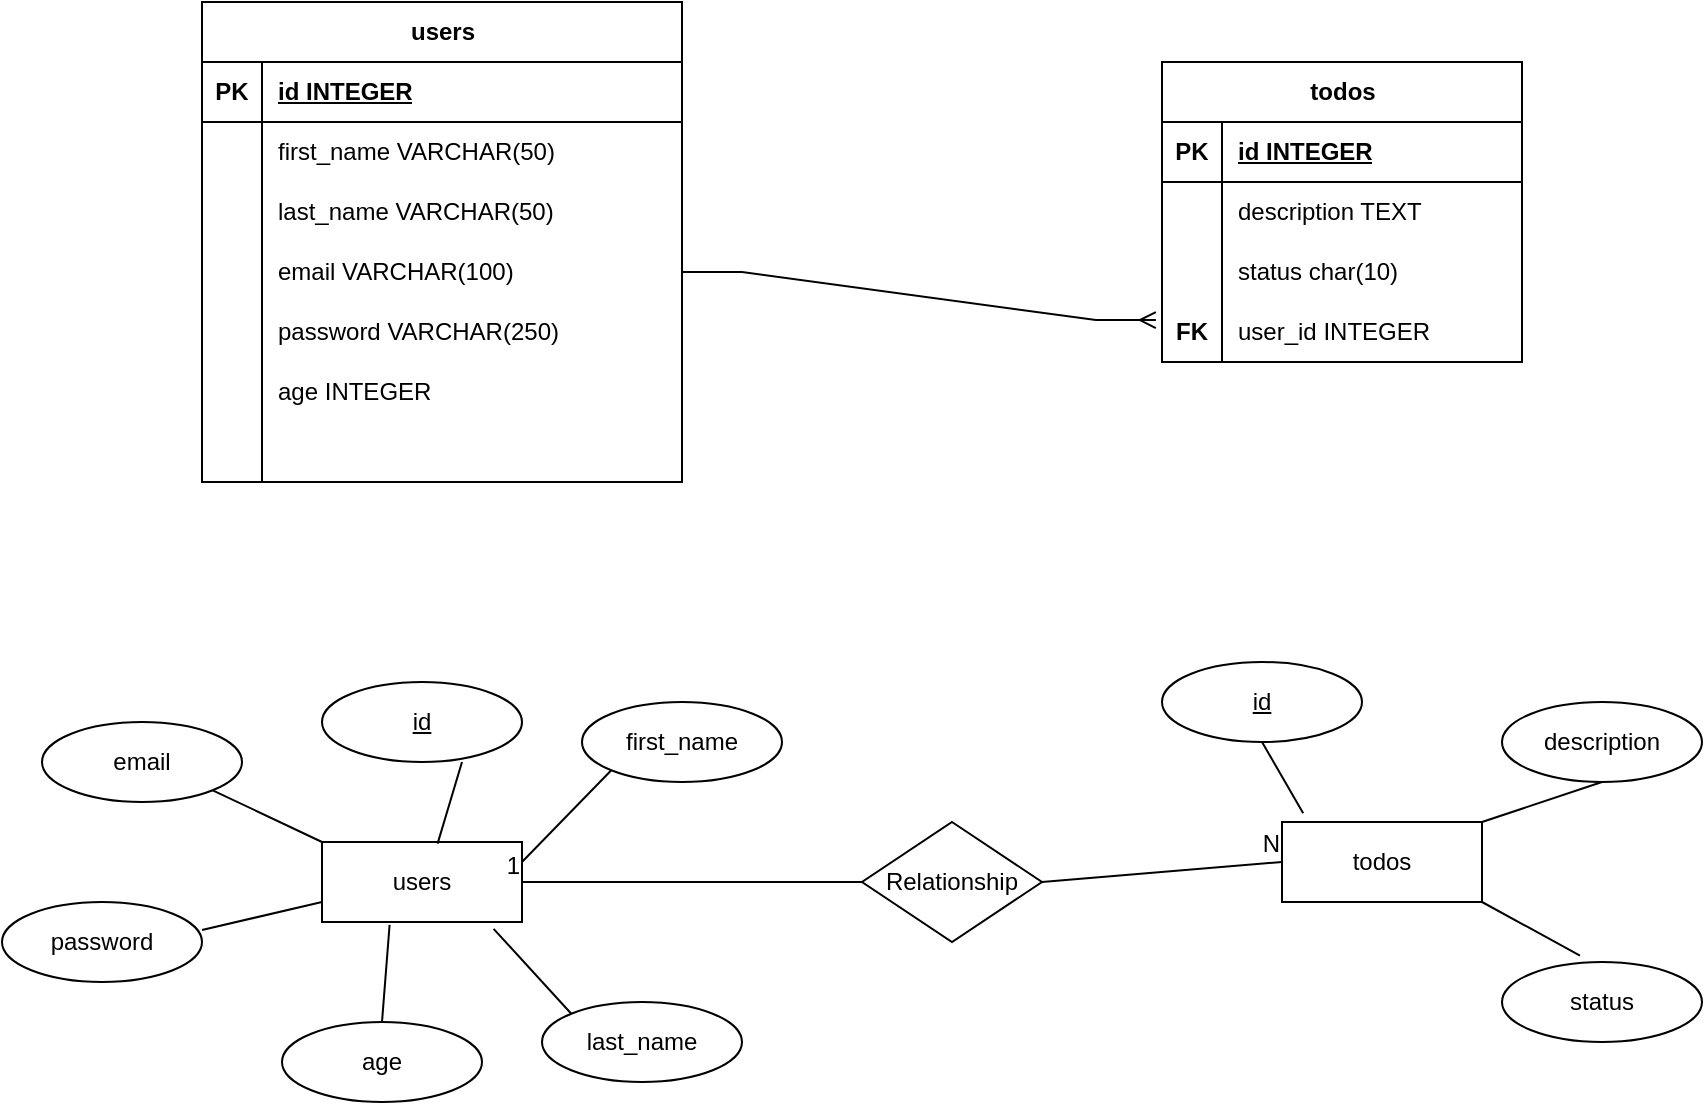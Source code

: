 <mxfile version="21.6.9" type="device">
  <diagram name="Page-1" id="Xf9TY3YVEowNOXQtt6kf">
    <mxGraphModel dx="1778" dy="562" grid="1" gridSize="10" guides="1" tooltips="1" connect="1" arrows="1" fold="1" page="1" pageScale="1" pageWidth="850" pageHeight="1100" math="0" shadow="0">
      <root>
        <mxCell id="0" />
        <mxCell id="1" parent="0" />
        <mxCell id="tWDtZPANS0g-Tg_cm4XH-1" value="users" style="shape=table;startSize=30;container=1;collapsible=1;childLayout=tableLayout;fixedRows=1;rowLines=0;fontStyle=1;align=center;resizeLast=1;html=1;" vertex="1" parent="1">
          <mxGeometry x="30" y="110" width="240" height="240" as="geometry" />
        </mxCell>
        <mxCell id="tWDtZPANS0g-Tg_cm4XH-2" value="" style="shape=tableRow;horizontal=0;startSize=0;swimlaneHead=0;swimlaneBody=0;fillColor=none;collapsible=0;dropTarget=0;points=[[0,0.5],[1,0.5]];portConstraint=eastwest;top=0;left=0;right=0;bottom=1;" vertex="1" parent="tWDtZPANS0g-Tg_cm4XH-1">
          <mxGeometry y="30" width="240" height="30" as="geometry" />
        </mxCell>
        <mxCell id="tWDtZPANS0g-Tg_cm4XH-3" value="PK" style="shape=partialRectangle;connectable=0;fillColor=none;top=0;left=0;bottom=0;right=0;fontStyle=1;overflow=hidden;whiteSpace=wrap;html=1;" vertex="1" parent="tWDtZPANS0g-Tg_cm4XH-2">
          <mxGeometry width="30" height="30" as="geometry">
            <mxRectangle width="30" height="30" as="alternateBounds" />
          </mxGeometry>
        </mxCell>
        <mxCell id="tWDtZPANS0g-Tg_cm4XH-4" value="id INTEGER" style="shape=partialRectangle;connectable=0;fillColor=none;top=0;left=0;bottom=0;right=0;align=left;spacingLeft=6;fontStyle=5;overflow=hidden;whiteSpace=wrap;html=1;" vertex="1" parent="tWDtZPANS0g-Tg_cm4XH-2">
          <mxGeometry x="30" width="210" height="30" as="geometry">
            <mxRectangle width="210" height="30" as="alternateBounds" />
          </mxGeometry>
        </mxCell>
        <mxCell id="tWDtZPANS0g-Tg_cm4XH-5" value="" style="shape=tableRow;horizontal=0;startSize=0;swimlaneHead=0;swimlaneBody=0;fillColor=none;collapsible=0;dropTarget=0;points=[[0,0.5],[1,0.5]];portConstraint=eastwest;top=0;left=0;right=0;bottom=0;" vertex="1" parent="tWDtZPANS0g-Tg_cm4XH-1">
          <mxGeometry y="60" width="240" height="30" as="geometry" />
        </mxCell>
        <mxCell id="tWDtZPANS0g-Tg_cm4XH-6" value="" style="shape=partialRectangle;connectable=0;fillColor=none;top=0;left=0;bottom=0;right=0;editable=1;overflow=hidden;whiteSpace=wrap;html=1;" vertex="1" parent="tWDtZPANS0g-Tg_cm4XH-5">
          <mxGeometry width="30" height="30" as="geometry">
            <mxRectangle width="30" height="30" as="alternateBounds" />
          </mxGeometry>
        </mxCell>
        <mxCell id="tWDtZPANS0g-Tg_cm4XH-7" value="first_name VARCHAR(50)" style="shape=partialRectangle;connectable=0;fillColor=none;top=0;left=0;bottom=0;right=0;align=left;spacingLeft=6;overflow=hidden;whiteSpace=wrap;html=1;" vertex="1" parent="tWDtZPANS0g-Tg_cm4XH-5">
          <mxGeometry x="30" width="210" height="30" as="geometry">
            <mxRectangle width="210" height="30" as="alternateBounds" />
          </mxGeometry>
        </mxCell>
        <mxCell id="tWDtZPANS0g-Tg_cm4XH-8" value="" style="shape=tableRow;horizontal=0;startSize=0;swimlaneHead=0;swimlaneBody=0;fillColor=none;collapsible=0;dropTarget=0;points=[[0,0.5],[1,0.5]];portConstraint=eastwest;top=0;left=0;right=0;bottom=0;" vertex="1" parent="tWDtZPANS0g-Tg_cm4XH-1">
          <mxGeometry y="90" width="240" height="30" as="geometry" />
        </mxCell>
        <mxCell id="tWDtZPANS0g-Tg_cm4XH-9" value="" style="shape=partialRectangle;connectable=0;fillColor=none;top=0;left=0;bottom=0;right=0;editable=1;overflow=hidden;whiteSpace=wrap;html=1;" vertex="1" parent="tWDtZPANS0g-Tg_cm4XH-8">
          <mxGeometry width="30" height="30" as="geometry">
            <mxRectangle width="30" height="30" as="alternateBounds" />
          </mxGeometry>
        </mxCell>
        <mxCell id="tWDtZPANS0g-Tg_cm4XH-10" value="last_name VARCHAR(50)" style="shape=partialRectangle;connectable=0;fillColor=none;top=0;left=0;bottom=0;right=0;align=left;spacingLeft=6;overflow=hidden;whiteSpace=wrap;html=1;" vertex="1" parent="tWDtZPANS0g-Tg_cm4XH-8">
          <mxGeometry x="30" width="210" height="30" as="geometry">
            <mxRectangle width="210" height="30" as="alternateBounds" />
          </mxGeometry>
        </mxCell>
        <mxCell id="tWDtZPANS0g-Tg_cm4XH-11" value="" style="shape=tableRow;horizontal=0;startSize=0;swimlaneHead=0;swimlaneBody=0;fillColor=none;collapsible=0;dropTarget=0;points=[[0,0.5],[1,0.5]];portConstraint=eastwest;top=0;left=0;right=0;bottom=0;" vertex="1" parent="tWDtZPANS0g-Tg_cm4XH-1">
          <mxGeometry y="120" width="240" height="30" as="geometry" />
        </mxCell>
        <mxCell id="tWDtZPANS0g-Tg_cm4XH-12" value="" style="shape=partialRectangle;connectable=0;fillColor=none;top=0;left=0;bottom=0;right=0;editable=1;overflow=hidden;whiteSpace=wrap;html=1;" vertex="1" parent="tWDtZPANS0g-Tg_cm4XH-11">
          <mxGeometry width="30" height="30" as="geometry">
            <mxRectangle width="30" height="30" as="alternateBounds" />
          </mxGeometry>
        </mxCell>
        <mxCell id="tWDtZPANS0g-Tg_cm4XH-13" value="email VARCHAR(100)" style="shape=partialRectangle;connectable=0;fillColor=none;top=0;left=0;bottom=0;right=0;align=left;spacingLeft=6;overflow=hidden;whiteSpace=wrap;html=1;" vertex="1" parent="tWDtZPANS0g-Tg_cm4XH-11">
          <mxGeometry x="30" width="210" height="30" as="geometry">
            <mxRectangle width="210" height="30" as="alternateBounds" />
          </mxGeometry>
        </mxCell>
        <mxCell id="tWDtZPANS0g-Tg_cm4XH-14" style="shape=tableRow;horizontal=0;startSize=0;swimlaneHead=0;swimlaneBody=0;fillColor=none;collapsible=0;dropTarget=0;points=[[0,0.5],[1,0.5]];portConstraint=eastwest;top=0;left=0;right=0;bottom=0;" vertex="1" parent="tWDtZPANS0g-Tg_cm4XH-1">
          <mxGeometry y="150" width="240" height="30" as="geometry" />
        </mxCell>
        <mxCell id="tWDtZPANS0g-Tg_cm4XH-15" style="shape=partialRectangle;connectable=0;fillColor=none;top=0;left=0;bottom=0;right=0;editable=1;overflow=hidden;whiteSpace=wrap;html=1;" vertex="1" parent="tWDtZPANS0g-Tg_cm4XH-14">
          <mxGeometry width="30" height="30" as="geometry">
            <mxRectangle width="30" height="30" as="alternateBounds" />
          </mxGeometry>
        </mxCell>
        <mxCell id="tWDtZPANS0g-Tg_cm4XH-16" value="password VARCHAR(250)" style="shape=partialRectangle;connectable=0;fillColor=none;top=0;left=0;bottom=0;right=0;align=left;spacingLeft=6;overflow=hidden;whiteSpace=wrap;html=1;" vertex="1" parent="tWDtZPANS0g-Tg_cm4XH-14">
          <mxGeometry x="30" width="210" height="30" as="geometry">
            <mxRectangle width="210" height="30" as="alternateBounds" />
          </mxGeometry>
        </mxCell>
        <mxCell id="tWDtZPANS0g-Tg_cm4XH-17" style="shape=tableRow;horizontal=0;startSize=0;swimlaneHead=0;swimlaneBody=0;fillColor=none;collapsible=0;dropTarget=0;points=[[0,0.5],[1,0.5]];portConstraint=eastwest;top=0;left=0;right=0;bottom=0;" vertex="1" parent="tWDtZPANS0g-Tg_cm4XH-1">
          <mxGeometry y="180" width="240" height="30" as="geometry" />
        </mxCell>
        <mxCell id="tWDtZPANS0g-Tg_cm4XH-18" style="shape=partialRectangle;connectable=0;fillColor=none;top=0;left=0;bottom=0;right=0;editable=1;overflow=hidden;whiteSpace=wrap;html=1;" vertex="1" parent="tWDtZPANS0g-Tg_cm4XH-17">
          <mxGeometry width="30" height="30" as="geometry">
            <mxRectangle width="30" height="30" as="alternateBounds" />
          </mxGeometry>
        </mxCell>
        <mxCell id="tWDtZPANS0g-Tg_cm4XH-19" value="age INTEGER" style="shape=partialRectangle;connectable=0;fillColor=none;top=0;left=0;bottom=0;right=0;align=left;spacingLeft=6;overflow=hidden;whiteSpace=wrap;html=1;" vertex="1" parent="tWDtZPANS0g-Tg_cm4XH-17">
          <mxGeometry x="30" width="210" height="30" as="geometry">
            <mxRectangle width="210" height="30" as="alternateBounds" />
          </mxGeometry>
        </mxCell>
        <mxCell id="tWDtZPANS0g-Tg_cm4XH-20" style="shape=tableRow;horizontal=0;startSize=0;swimlaneHead=0;swimlaneBody=0;fillColor=none;collapsible=0;dropTarget=0;points=[[0,0.5],[1,0.5]];portConstraint=eastwest;top=0;left=0;right=0;bottom=0;" vertex="1" parent="tWDtZPANS0g-Tg_cm4XH-1">
          <mxGeometry y="210" width="240" height="30" as="geometry" />
        </mxCell>
        <mxCell id="tWDtZPANS0g-Tg_cm4XH-21" style="shape=partialRectangle;connectable=0;fillColor=none;top=0;left=0;bottom=0;right=0;editable=1;overflow=hidden;whiteSpace=wrap;html=1;" vertex="1" parent="tWDtZPANS0g-Tg_cm4XH-20">
          <mxGeometry width="30" height="30" as="geometry">
            <mxRectangle width="30" height="30" as="alternateBounds" />
          </mxGeometry>
        </mxCell>
        <mxCell id="tWDtZPANS0g-Tg_cm4XH-22" style="shape=partialRectangle;connectable=0;fillColor=none;top=0;left=0;bottom=0;right=0;align=left;spacingLeft=6;overflow=hidden;whiteSpace=wrap;html=1;" vertex="1" parent="tWDtZPANS0g-Tg_cm4XH-20">
          <mxGeometry x="30" width="210" height="30" as="geometry">
            <mxRectangle width="210" height="30" as="alternateBounds" />
          </mxGeometry>
        </mxCell>
        <mxCell id="tWDtZPANS0g-Tg_cm4XH-26" value="users" style="whiteSpace=wrap;html=1;align=center;" vertex="1" parent="1">
          <mxGeometry x="90" y="530" width="100" height="40" as="geometry" />
        </mxCell>
        <mxCell id="tWDtZPANS0g-Tg_cm4XH-27" value="id" style="ellipse;whiteSpace=wrap;html=1;align=center;fontStyle=4;" vertex="1" parent="1">
          <mxGeometry x="90" y="450" width="100" height="40" as="geometry" />
        </mxCell>
        <mxCell id="tWDtZPANS0g-Tg_cm4XH-28" value="" style="endArrow=none;html=1;rounded=0;entryX=0.578;entryY=0.02;entryDx=0;entryDy=0;entryPerimeter=0;" edge="1" parent="1" target="tWDtZPANS0g-Tg_cm4XH-26">
          <mxGeometry relative="1" as="geometry">
            <mxPoint x="160" y="490" as="sourcePoint" />
            <mxPoint x="320" y="490" as="targetPoint" />
          </mxGeometry>
        </mxCell>
        <mxCell id="tWDtZPANS0g-Tg_cm4XH-29" value="first_name" style="ellipse;whiteSpace=wrap;html=1;align=center;" vertex="1" parent="1">
          <mxGeometry x="220" y="460" width="100" height="40" as="geometry" />
        </mxCell>
        <mxCell id="tWDtZPANS0g-Tg_cm4XH-31" value="" style="endArrow=none;html=1;rounded=0;exitX=1;exitY=0.25;exitDx=0;exitDy=0;entryX=0;entryY=1;entryDx=0;entryDy=0;" edge="1" parent="1" source="tWDtZPANS0g-Tg_cm4XH-26" target="tWDtZPANS0g-Tg_cm4XH-29">
          <mxGeometry relative="1" as="geometry">
            <mxPoint x="90" y="539.5" as="sourcePoint" />
            <mxPoint x="250" y="539.5" as="targetPoint" />
          </mxGeometry>
        </mxCell>
        <mxCell id="tWDtZPANS0g-Tg_cm4XH-32" value="password" style="ellipse;whiteSpace=wrap;html=1;align=center;" vertex="1" parent="1">
          <mxGeometry x="-70" y="560" width="100" height="40" as="geometry" />
        </mxCell>
        <mxCell id="tWDtZPANS0g-Tg_cm4XH-33" value="email" style="ellipse;whiteSpace=wrap;html=1;align=center;" vertex="1" parent="1">
          <mxGeometry x="-50" y="470" width="100" height="40" as="geometry" />
        </mxCell>
        <mxCell id="tWDtZPANS0g-Tg_cm4XH-34" value="last_name" style="ellipse;whiteSpace=wrap;html=1;align=center;" vertex="1" parent="1">
          <mxGeometry x="200" y="610" width="100" height="40" as="geometry" />
        </mxCell>
        <mxCell id="tWDtZPANS0g-Tg_cm4XH-35" value="age" style="ellipse;whiteSpace=wrap;html=1;align=center;" vertex="1" parent="1">
          <mxGeometry x="70" y="620" width="100" height="40" as="geometry" />
        </mxCell>
        <mxCell id="tWDtZPANS0g-Tg_cm4XH-37" value="" style="endArrow=none;html=1;rounded=0;entryX=0;entryY=0;entryDx=0;entryDy=0;exitX=1;exitY=1;exitDx=0;exitDy=0;" edge="1" parent="1" source="tWDtZPANS0g-Tg_cm4XH-33" target="tWDtZPANS0g-Tg_cm4XH-26">
          <mxGeometry relative="1" as="geometry">
            <mxPoint x="170" y="500" as="sourcePoint" />
            <mxPoint x="158" y="541" as="targetPoint" />
          </mxGeometry>
        </mxCell>
        <mxCell id="tWDtZPANS0g-Tg_cm4XH-38" value="" style="endArrow=none;html=1;rounded=0;entryX=0;entryY=0.75;entryDx=0;entryDy=0;exitX=1;exitY=1;exitDx=0;exitDy=0;" edge="1" parent="1" target="tWDtZPANS0g-Tg_cm4XH-26">
          <mxGeometry relative="1" as="geometry">
            <mxPoint x="30" y="574" as="sourcePoint" />
            <mxPoint x="85" y="600" as="targetPoint" />
          </mxGeometry>
        </mxCell>
        <mxCell id="tWDtZPANS0g-Tg_cm4XH-39" value="" style="endArrow=none;html=1;rounded=0;entryX=0.338;entryY=1.035;entryDx=0;entryDy=0;exitX=0.5;exitY=0;exitDx=0;exitDy=0;entryPerimeter=0;" edge="1" parent="1" source="tWDtZPANS0g-Tg_cm4XH-35" target="tWDtZPANS0g-Tg_cm4XH-26">
          <mxGeometry relative="1" as="geometry">
            <mxPoint x="55" y="524" as="sourcePoint" />
            <mxPoint x="110" y="550" as="targetPoint" />
          </mxGeometry>
        </mxCell>
        <mxCell id="tWDtZPANS0g-Tg_cm4XH-40" value="" style="endArrow=none;html=1;rounded=0;entryX=0;entryY=0;entryDx=0;entryDy=0;exitX=0.858;exitY=1.085;exitDx=0;exitDy=0;exitPerimeter=0;" edge="1" parent="1" source="tWDtZPANS0g-Tg_cm4XH-26" target="tWDtZPANS0g-Tg_cm4XH-34">
          <mxGeometry relative="1" as="geometry">
            <mxPoint x="40" y="584" as="sourcePoint" />
            <mxPoint x="100" y="570" as="targetPoint" />
          </mxGeometry>
        </mxCell>
        <mxCell id="tWDtZPANS0g-Tg_cm4XH-42" value="todos" style="shape=table;startSize=30;container=1;collapsible=1;childLayout=tableLayout;fixedRows=1;rowLines=0;fontStyle=1;align=center;resizeLast=1;html=1;" vertex="1" parent="1">
          <mxGeometry x="510" y="140" width="180" height="150" as="geometry" />
        </mxCell>
        <mxCell id="tWDtZPANS0g-Tg_cm4XH-43" value="" style="shape=tableRow;horizontal=0;startSize=0;swimlaneHead=0;swimlaneBody=0;fillColor=none;collapsible=0;dropTarget=0;points=[[0,0.5],[1,0.5]];portConstraint=eastwest;top=0;left=0;right=0;bottom=1;" vertex="1" parent="tWDtZPANS0g-Tg_cm4XH-42">
          <mxGeometry y="30" width="180" height="30" as="geometry" />
        </mxCell>
        <mxCell id="tWDtZPANS0g-Tg_cm4XH-44" value="PK" style="shape=partialRectangle;connectable=0;fillColor=none;top=0;left=0;bottom=0;right=0;fontStyle=1;overflow=hidden;whiteSpace=wrap;html=1;" vertex="1" parent="tWDtZPANS0g-Tg_cm4XH-43">
          <mxGeometry width="30" height="30" as="geometry">
            <mxRectangle width="30" height="30" as="alternateBounds" />
          </mxGeometry>
        </mxCell>
        <mxCell id="tWDtZPANS0g-Tg_cm4XH-45" value="id INTEGER" style="shape=partialRectangle;connectable=0;fillColor=none;top=0;left=0;bottom=0;right=0;align=left;spacingLeft=6;fontStyle=5;overflow=hidden;whiteSpace=wrap;html=1;" vertex="1" parent="tWDtZPANS0g-Tg_cm4XH-43">
          <mxGeometry x="30" width="150" height="30" as="geometry">
            <mxRectangle width="150" height="30" as="alternateBounds" />
          </mxGeometry>
        </mxCell>
        <mxCell id="tWDtZPANS0g-Tg_cm4XH-46" value="" style="shape=tableRow;horizontal=0;startSize=0;swimlaneHead=0;swimlaneBody=0;fillColor=none;collapsible=0;dropTarget=0;points=[[0,0.5],[1,0.5]];portConstraint=eastwest;top=0;left=0;right=0;bottom=0;" vertex="1" parent="tWDtZPANS0g-Tg_cm4XH-42">
          <mxGeometry y="60" width="180" height="30" as="geometry" />
        </mxCell>
        <mxCell id="tWDtZPANS0g-Tg_cm4XH-47" value="" style="shape=partialRectangle;connectable=0;fillColor=none;top=0;left=0;bottom=0;right=0;editable=1;overflow=hidden;whiteSpace=wrap;html=1;" vertex="1" parent="tWDtZPANS0g-Tg_cm4XH-46">
          <mxGeometry width="30" height="30" as="geometry">
            <mxRectangle width="30" height="30" as="alternateBounds" />
          </mxGeometry>
        </mxCell>
        <mxCell id="tWDtZPANS0g-Tg_cm4XH-48" value="description TEXT" style="shape=partialRectangle;connectable=0;fillColor=none;top=0;left=0;bottom=0;right=0;align=left;spacingLeft=6;overflow=hidden;whiteSpace=wrap;html=1;" vertex="1" parent="tWDtZPANS0g-Tg_cm4XH-46">
          <mxGeometry x="30" width="150" height="30" as="geometry">
            <mxRectangle width="150" height="30" as="alternateBounds" />
          </mxGeometry>
        </mxCell>
        <mxCell id="tWDtZPANS0g-Tg_cm4XH-49" value="" style="shape=tableRow;horizontal=0;startSize=0;swimlaneHead=0;swimlaneBody=0;fillColor=none;collapsible=0;dropTarget=0;points=[[0,0.5],[1,0.5]];portConstraint=eastwest;top=0;left=0;right=0;bottom=0;" vertex="1" parent="tWDtZPANS0g-Tg_cm4XH-42">
          <mxGeometry y="90" width="180" height="30" as="geometry" />
        </mxCell>
        <mxCell id="tWDtZPANS0g-Tg_cm4XH-50" value="" style="shape=partialRectangle;connectable=0;fillColor=none;top=0;left=0;bottom=0;right=0;editable=1;overflow=hidden;whiteSpace=wrap;html=1;" vertex="1" parent="tWDtZPANS0g-Tg_cm4XH-49">
          <mxGeometry width="30" height="30" as="geometry">
            <mxRectangle width="30" height="30" as="alternateBounds" />
          </mxGeometry>
        </mxCell>
        <mxCell id="tWDtZPANS0g-Tg_cm4XH-51" value="status char(10)" style="shape=partialRectangle;connectable=0;fillColor=none;top=0;left=0;bottom=0;right=0;align=left;spacingLeft=6;overflow=hidden;whiteSpace=wrap;html=1;" vertex="1" parent="tWDtZPANS0g-Tg_cm4XH-49">
          <mxGeometry x="30" width="150" height="30" as="geometry">
            <mxRectangle width="150" height="30" as="alternateBounds" />
          </mxGeometry>
        </mxCell>
        <mxCell id="tWDtZPANS0g-Tg_cm4XH-52" value="" style="shape=tableRow;horizontal=0;startSize=0;swimlaneHead=0;swimlaneBody=0;fillColor=none;collapsible=0;dropTarget=0;points=[[0,0.5],[1,0.5]];portConstraint=eastwest;top=0;left=0;right=0;bottom=0;" vertex="1" parent="tWDtZPANS0g-Tg_cm4XH-42">
          <mxGeometry y="120" width="180" height="30" as="geometry" />
        </mxCell>
        <mxCell id="tWDtZPANS0g-Tg_cm4XH-53" value="FK" style="shape=partialRectangle;connectable=0;fillColor=none;top=0;left=0;bottom=0;right=0;editable=1;overflow=hidden;whiteSpace=wrap;html=1;fontStyle=1" vertex="1" parent="tWDtZPANS0g-Tg_cm4XH-52">
          <mxGeometry width="30" height="30" as="geometry">
            <mxRectangle width="30" height="30" as="alternateBounds" />
          </mxGeometry>
        </mxCell>
        <mxCell id="tWDtZPANS0g-Tg_cm4XH-54" value="user_id INTEGER" style="shape=partialRectangle;connectable=0;fillColor=none;top=0;left=0;bottom=0;right=0;align=left;spacingLeft=6;overflow=hidden;whiteSpace=wrap;html=1;" vertex="1" parent="tWDtZPANS0g-Tg_cm4XH-52">
          <mxGeometry x="30" width="150" height="30" as="geometry">
            <mxRectangle width="150" height="30" as="alternateBounds" />
          </mxGeometry>
        </mxCell>
        <mxCell id="tWDtZPANS0g-Tg_cm4XH-55" value="" style="edgeStyle=entityRelationEdgeStyle;fontSize=12;html=1;endArrow=ERmany;rounded=0;entryX=-0.017;entryY=0.301;entryDx=0;entryDy=0;entryPerimeter=0;exitX=1;exitY=0.5;exitDx=0;exitDy=0;" edge="1" parent="1" source="tWDtZPANS0g-Tg_cm4XH-11" target="tWDtZPANS0g-Tg_cm4XH-52">
          <mxGeometry width="100" height="100" relative="1" as="geometry">
            <mxPoint x="330" y="420" as="sourcePoint" />
            <mxPoint x="430" y="320" as="targetPoint" />
          </mxGeometry>
        </mxCell>
        <mxCell id="tWDtZPANS0g-Tg_cm4XH-56" value="todos" style="whiteSpace=wrap;html=1;align=center;" vertex="1" parent="1">
          <mxGeometry x="570" y="520" width="100" height="40" as="geometry" />
        </mxCell>
        <mxCell id="tWDtZPANS0g-Tg_cm4XH-57" value="id" style="ellipse;whiteSpace=wrap;html=1;align=center;fontStyle=4;" vertex="1" parent="1">
          <mxGeometry x="510" y="440" width="100" height="40" as="geometry" />
        </mxCell>
        <mxCell id="tWDtZPANS0g-Tg_cm4XH-58" value="description" style="ellipse;whiteSpace=wrap;html=1;align=center;" vertex="1" parent="1">
          <mxGeometry x="680" y="460" width="100" height="40" as="geometry" />
        </mxCell>
        <mxCell id="tWDtZPANS0g-Tg_cm4XH-59" value="status" style="ellipse;whiteSpace=wrap;html=1;align=center;" vertex="1" parent="1">
          <mxGeometry x="680" y="590" width="100" height="40" as="geometry" />
        </mxCell>
        <mxCell id="tWDtZPANS0g-Tg_cm4XH-62" value="" style="endArrow=none;html=1;rounded=0;exitX=0.106;exitY=-0.11;exitDx=0;exitDy=0;entryX=0.5;entryY=1;entryDx=0;entryDy=0;exitPerimeter=0;" edge="1" parent="1" source="tWDtZPANS0g-Tg_cm4XH-56" target="tWDtZPANS0g-Tg_cm4XH-57">
          <mxGeometry relative="1" as="geometry">
            <mxPoint x="200" y="550" as="sourcePoint" />
            <mxPoint x="245" y="504" as="targetPoint" />
          </mxGeometry>
        </mxCell>
        <mxCell id="tWDtZPANS0g-Tg_cm4XH-63" value="" style="endArrow=none;html=1;rounded=0;exitX=1;exitY=0;exitDx=0;exitDy=0;entryX=0.5;entryY=1;entryDx=0;entryDy=0;" edge="1" parent="1" source="tWDtZPANS0g-Tg_cm4XH-56" target="tWDtZPANS0g-Tg_cm4XH-58">
          <mxGeometry relative="1" as="geometry">
            <mxPoint x="591" y="526" as="sourcePoint" />
            <mxPoint x="570" y="490" as="targetPoint" />
          </mxGeometry>
        </mxCell>
        <mxCell id="tWDtZPANS0g-Tg_cm4XH-64" value="" style="endArrow=none;html=1;rounded=0;exitX=1;exitY=1;exitDx=0;exitDy=0;entryX=0.39;entryY=-0.08;entryDx=0;entryDy=0;entryPerimeter=0;" edge="1" parent="1" source="tWDtZPANS0g-Tg_cm4XH-56" target="tWDtZPANS0g-Tg_cm4XH-59">
          <mxGeometry relative="1" as="geometry">
            <mxPoint x="680" y="530" as="sourcePoint" />
            <mxPoint x="740" y="510" as="targetPoint" />
          </mxGeometry>
        </mxCell>
        <mxCell id="tWDtZPANS0g-Tg_cm4XH-65" value="Relationship" style="shape=rhombus;perimeter=rhombusPerimeter;whiteSpace=wrap;html=1;align=center;" vertex="1" parent="1">
          <mxGeometry x="360" y="520" width="90" height="60" as="geometry" />
        </mxCell>
        <mxCell id="tWDtZPANS0g-Tg_cm4XH-66" value="" style="endArrow=none;html=1;rounded=0;entryX=0;entryY=0.5;entryDx=0;entryDy=0;exitX=1;exitY=0.5;exitDx=0;exitDy=0;" edge="1" parent="1" source="tWDtZPANS0g-Tg_cm4XH-65" target="tWDtZPANS0g-Tg_cm4XH-56">
          <mxGeometry relative="1" as="geometry">
            <mxPoint x="300" y="470" as="sourcePoint" />
            <mxPoint x="460" y="470" as="targetPoint" />
          </mxGeometry>
        </mxCell>
        <mxCell id="tWDtZPANS0g-Tg_cm4XH-67" value="N" style="resizable=0;html=1;whiteSpace=wrap;align=right;verticalAlign=bottom;" connectable="0" vertex="1" parent="tWDtZPANS0g-Tg_cm4XH-66">
          <mxGeometry x="1" relative="1" as="geometry" />
        </mxCell>
        <mxCell id="tWDtZPANS0g-Tg_cm4XH-68" value="" style="endArrow=none;html=1;rounded=0;entryX=1;entryY=0.5;entryDx=0;entryDy=0;exitX=0;exitY=0.5;exitDx=0;exitDy=0;" edge="1" parent="1" source="tWDtZPANS0g-Tg_cm4XH-65" target="tWDtZPANS0g-Tg_cm4XH-26">
          <mxGeometry relative="1" as="geometry">
            <mxPoint x="370.11" y="540" as="sourcePoint" />
            <mxPoint x="200.11" y="550" as="targetPoint" />
          </mxGeometry>
        </mxCell>
        <mxCell id="tWDtZPANS0g-Tg_cm4XH-69" value="1" style="resizable=0;html=1;whiteSpace=wrap;align=right;verticalAlign=bottom;" connectable="0" vertex="1" parent="tWDtZPANS0g-Tg_cm4XH-68">
          <mxGeometry x="1" relative="1" as="geometry" />
        </mxCell>
      </root>
    </mxGraphModel>
  </diagram>
</mxfile>

